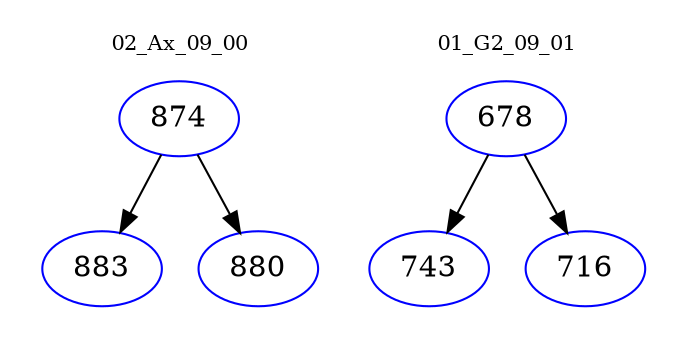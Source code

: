 digraph{
subgraph cluster_0 {
color = white
label = "02_Ax_09_00";
fontsize=10;
T0_874 [label="874", color="blue"]
T0_874 -> T0_883 [color="black"]
T0_883 [label="883", color="blue"]
T0_874 -> T0_880 [color="black"]
T0_880 [label="880", color="blue"]
}
subgraph cluster_1 {
color = white
label = "01_G2_09_01";
fontsize=10;
T1_678 [label="678", color="blue"]
T1_678 -> T1_743 [color="black"]
T1_743 [label="743", color="blue"]
T1_678 -> T1_716 [color="black"]
T1_716 [label="716", color="blue"]
}
}
